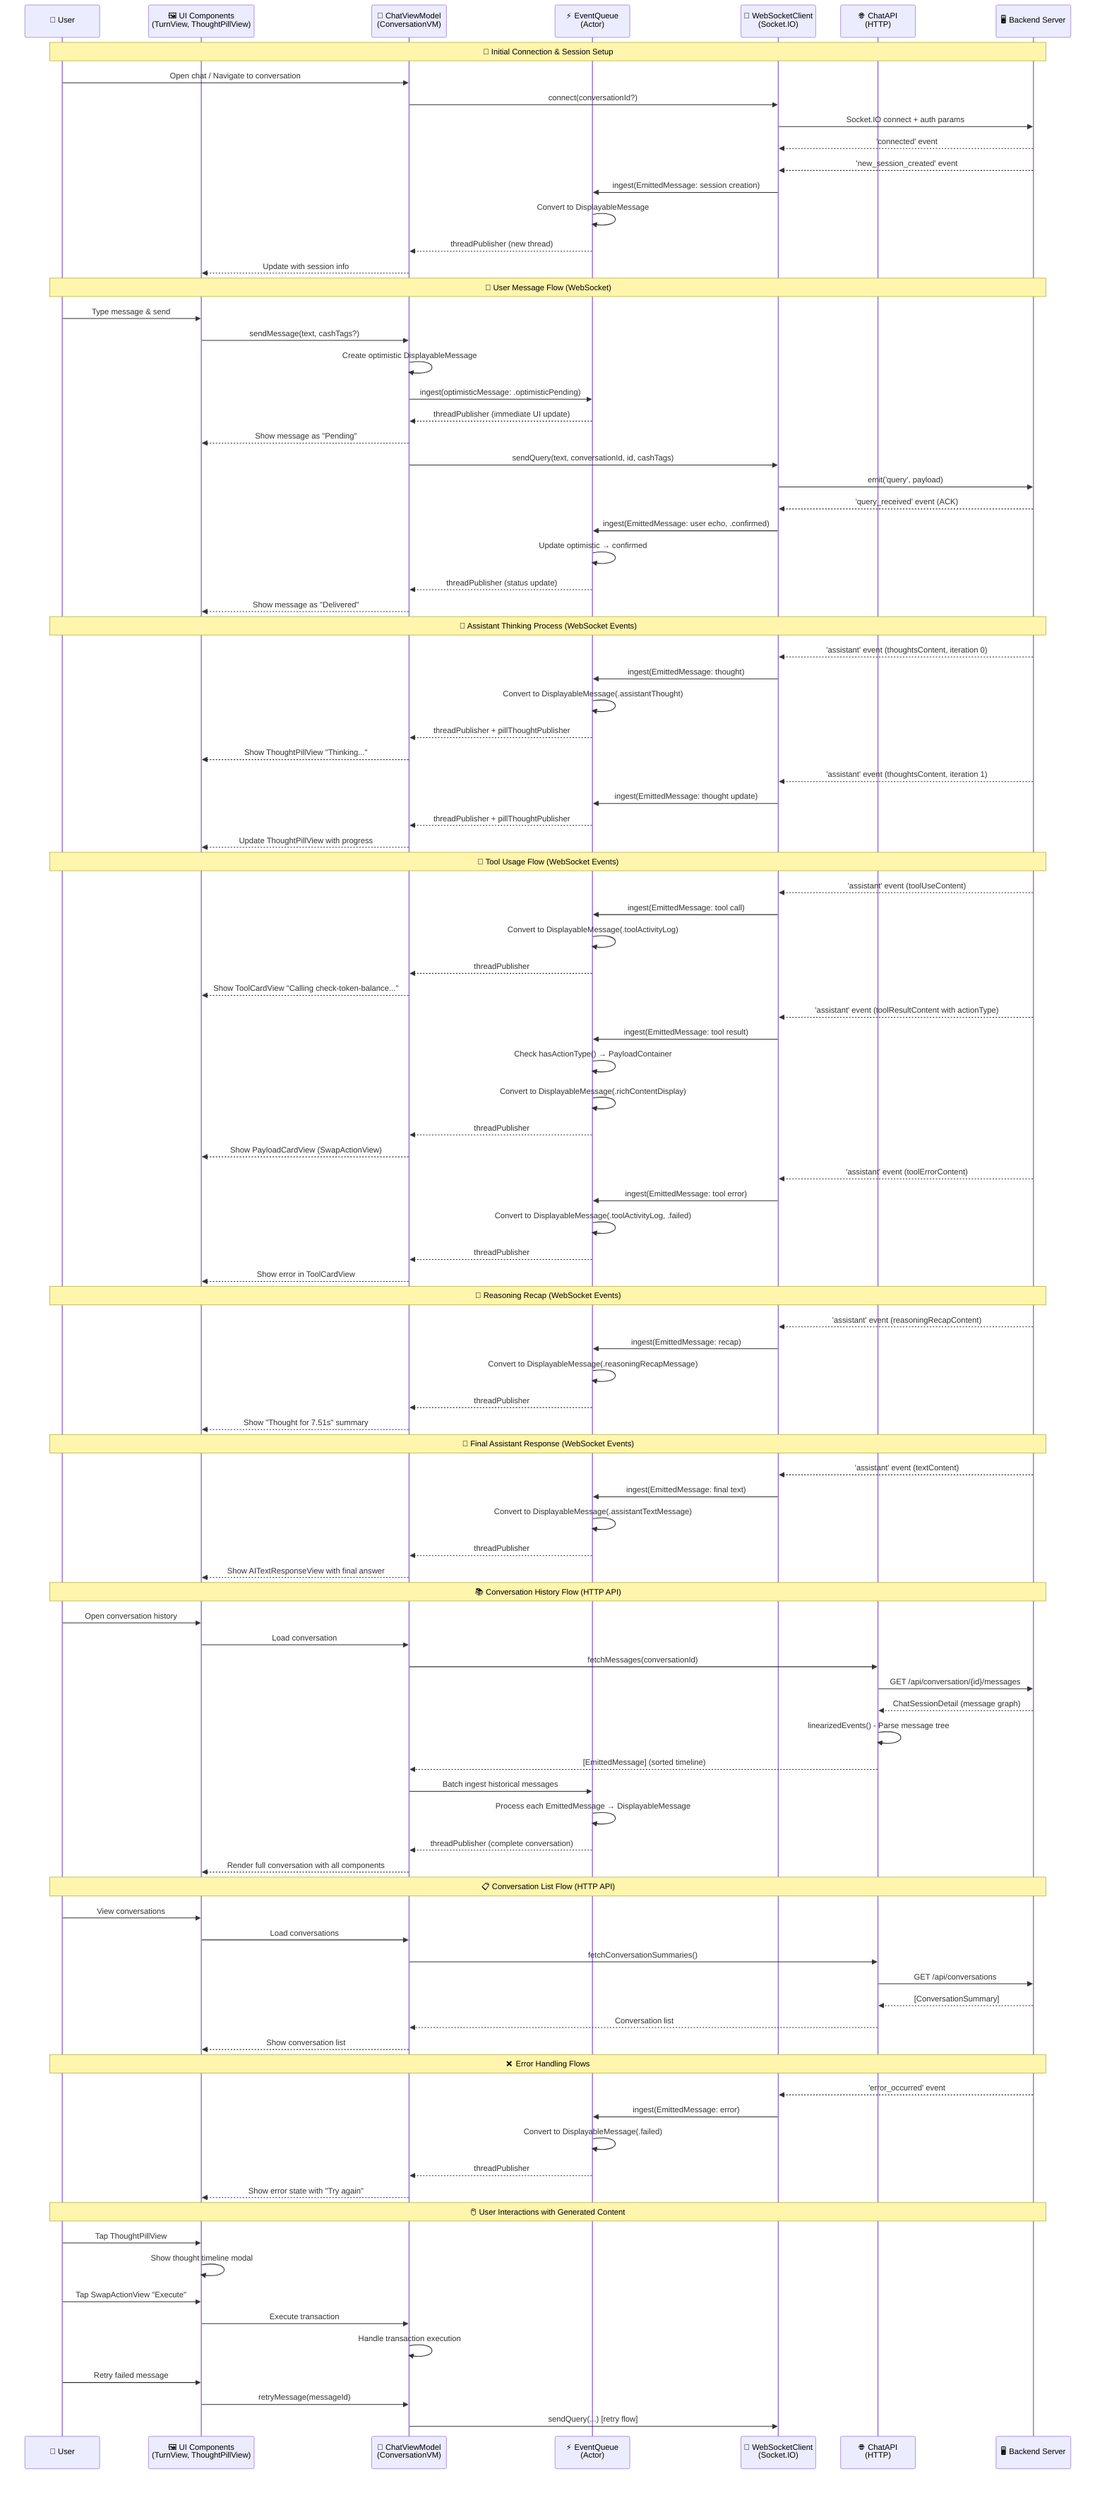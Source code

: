 sequenceDiagram
    participant User as 👤 User
    participant UI as 🖼️ UI Components<br/>(TurnView, ThoughtPillView)
    participant VM as 🧠 ChatViewModel<br/>(ConversationVM)
    participant EventQueue as ⚡ EventQueue<br/>(Actor)
    participant WebSocket as 🔌 WebSocketClient<br/>(Socket.IO)
    participant ChatAPI as 🌐 ChatAPI<br/>(HTTP)
    participant Backend as 🖥️ Backend Server

    %% === INITIAL CONNECTION & SESSION ===
    Note over User, Backend: 🚀 Initial Connection & Session Setup
    
    User->>VM: Open chat / Navigate to conversation
    VM->>WebSocket: connect(conversationId?)
    WebSocket->>Backend: Socket.IO connect + auth params
    Backend-->>WebSocket: 'connected' event
    Backend-->>WebSocket: 'new_session_created' event
    WebSocket->>EventQueue: ingest(EmittedMessage: session creation)
    EventQueue->>EventQueue: Convert to DisplayableMessage
    EventQueue-->>VM: threadPublisher (new thread)
    VM-->>UI: Update with session info

    %% === USER SENDS MESSAGE ===
    Note over User, Backend: 💬 User Message Flow (WebSocket)
    
    User->>UI: Type message & send
    UI->>VM: sendMessage(text, cashTags?)
    VM->>VM: Create optimistic DisplayableMessage
    VM->>EventQueue: ingest(optimisticMessage: .optimisticPending)
    EventQueue-->>VM: threadPublisher (immediate UI update)
    VM-->>UI: Show message as "Pending"
    
    VM->>WebSocket: sendQuery(text, conversationId, id, cashTags)
    WebSocket->>Backend: emit('query', payload)
    Backend-->>WebSocket: 'query_received' event (ACK)
    WebSocket->>EventQueue: ingest(EmittedMessage: user echo, .confirmed)
    EventQueue->>EventQueue: Update optimistic → confirmed
    EventQueue-->>VM: threadPublisher (status update)
    VM-->>UI: Show message as "Delivered"

    %% === ASSISTANT THINKING PROCESS ===
    Note over User, Backend: 🧠 Assistant Thinking Process (WebSocket Events)
    
    Backend-->>WebSocket: 'assistant' event (thoughtsContent, iteration 0)
    WebSocket->>EventQueue: ingest(EmittedMessage: thought)
    EventQueue->>EventQueue: Convert to DisplayableMessage(.assistantThought)
    EventQueue-->>VM: threadPublisher + pillThoughtPublisher
    VM-->>UI: Show ThoughtPillView "Thinking..."

    Backend-->>WebSocket: 'assistant' event (thoughtsContent, iteration 1)
    WebSocket->>EventQueue: ingest(EmittedMessage: thought update)
    EventQueue-->>VM: threadPublisher + pillThoughtPublisher
    VM-->>UI: Update ThoughtPillView with progress

    %% === TOOL INTERACTIONS ===
    Note over User, Backend: 🔧 Tool Usage Flow (WebSocket Events)
    
    Backend-->>WebSocket: 'assistant' event (toolUseContent)
    WebSocket->>EventQueue: ingest(EmittedMessage: tool call)
    EventQueue->>EventQueue: Convert to DisplayableMessage(.toolActivityLog)
    EventQueue-->>VM: threadPublisher
    VM-->>UI: Show ToolCardView "Calling check-token-balance..."

    Backend-->>WebSocket: 'assistant' event (toolResultContent with actionType)
    WebSocket->>EventQueue: ingest(EmittedMessage: tool result)
    EventQueue->>EventQueue: Check hasActionType() → PayloadContainer
    EventQueue->>EventQueue: Convert to DisplayableMessage(.richContentDisplay)
    EventQueue-->>VM: threadPublisher
    VM-->>UI: Show PayloadCardView (SwapActionView)

    Backend-->>WebSocket: 'assistant' event (toolErrorContent)
    WebSocket->>EventQueue: ingest(EmittedMessage: tool error)
    EventQueue->>EventQueue: Convert to DisplayableMessage(.toolActivityLog, .failed)
    EventQueue-->>VM: threadPublisher
    VM-->>UI: Show error in ToolCardView

    %% === REASONING RECAP ===
    Note over User, Backend: 📝 Reasoning Recap (WebSocket Events)
    
    Backend-->>WebSocket: 'assistant' event (reasoningRecapContent)
    WebSocket->>EventQueue: ingest(EmittedMessage: recap)
    EventQueue->>EventQueue: Convert to DisplayableMessage(.reasoningRecapMessage)
    EventQueue-->>VM: threadPublisher
    VM-->>UI: Show "Thought for 7.51s" summary

    %% === FINAL ASSISTANT RESPONSE ===
    Note over User, Backend: 💬 Final Assistant Response (WebSocket Events)
    
    Backend-->>WebSocket: 'assistant' event (textContent)
    WebSocket->>EventQueue: ingest(EmittedMessage: final text)
    EventQueue->>EventQueue: Convert to DisplayableMessage(.assistantTextMessage)
    EventQueue-->>VM: threadPublisher
    VM-->>UI: Show AITextResponseView with final answer

    %% === CONVERSATION HISTORY (HTTP API) ===
    Note over User, Backend: 📚 Conversation History Flow (HTTP API)
    
    User->>UI: Open conversation history
    UI->>VM: Load conversation
    VM->>ChatAPI: fetchMessages(conversationId)
    ChatAPI->>Backend: GET /api/conversation/{id}/messages
    Backend-->>ChatAPI: ChatSessionDetail (message graph)
    ChatAPI->>ChatAPI: linearizedEvents() - Parse message tree
    ChatAPI-->>VM: [EmittedMessage] (sorted timeline)
    
    VM->>EventQueue: Batch ingest historical messages
    EventQueue->>EventQueue: Process each EmittedMessage → DisplayableMessage
    EventQueue-->>VM: threadPublisher (complete conversation)
    VM-->>UI: Render full conversation with all components

    %% === CONVERSATION LIST (HTTP API) ===
    Note over User, Backend: 📋 Conversation List Flow (HTTP API)
    
    User->>UI: View conversations
    UI->>VM: Load conversations
    VM->>ChatAPI: fetchConversationSummaries()
    ChatAPI->>Backend: GET /api/conversations
    Backend-->>ChatAPI: [ConversationSummary]
    ChatAPI-->>VM: Conversation list
    VM-->>UI: Show conversation list

    %% === ERROR HANDLING ===
    Note over User, Backend: ❌ Error Handling Flows
    
    Backend-->>WebSocket: 'error_occurred' event
    WebSocket->>EventQueue: ingest(EmittedMessage: error)
    EventQueue->>EventQueue: Convert to DisplayableMessage(.failed)
    EventQueue-->>VM: threadPublisher
    VM-->>UI: Show error state with "Try again"

    %% === UI INTERACTIONS ===
    Note over User, Backend: 🖱️ User Interactions with Generated Content
    
    User->>UI: Tap ThoughtPillView
    UI->>UI: Show thought timeline modal
    
    User->>UI: Tap SwapActionView "Execute"
    UI->>VM: Execute transaction
    VM->>VM: Handle transaction execution
    
    User->>UI: Retry failed message
    UI->>VM: retryMessage(messageId)
    VM->>WebSocket: sendQuery(...) [retry flow]